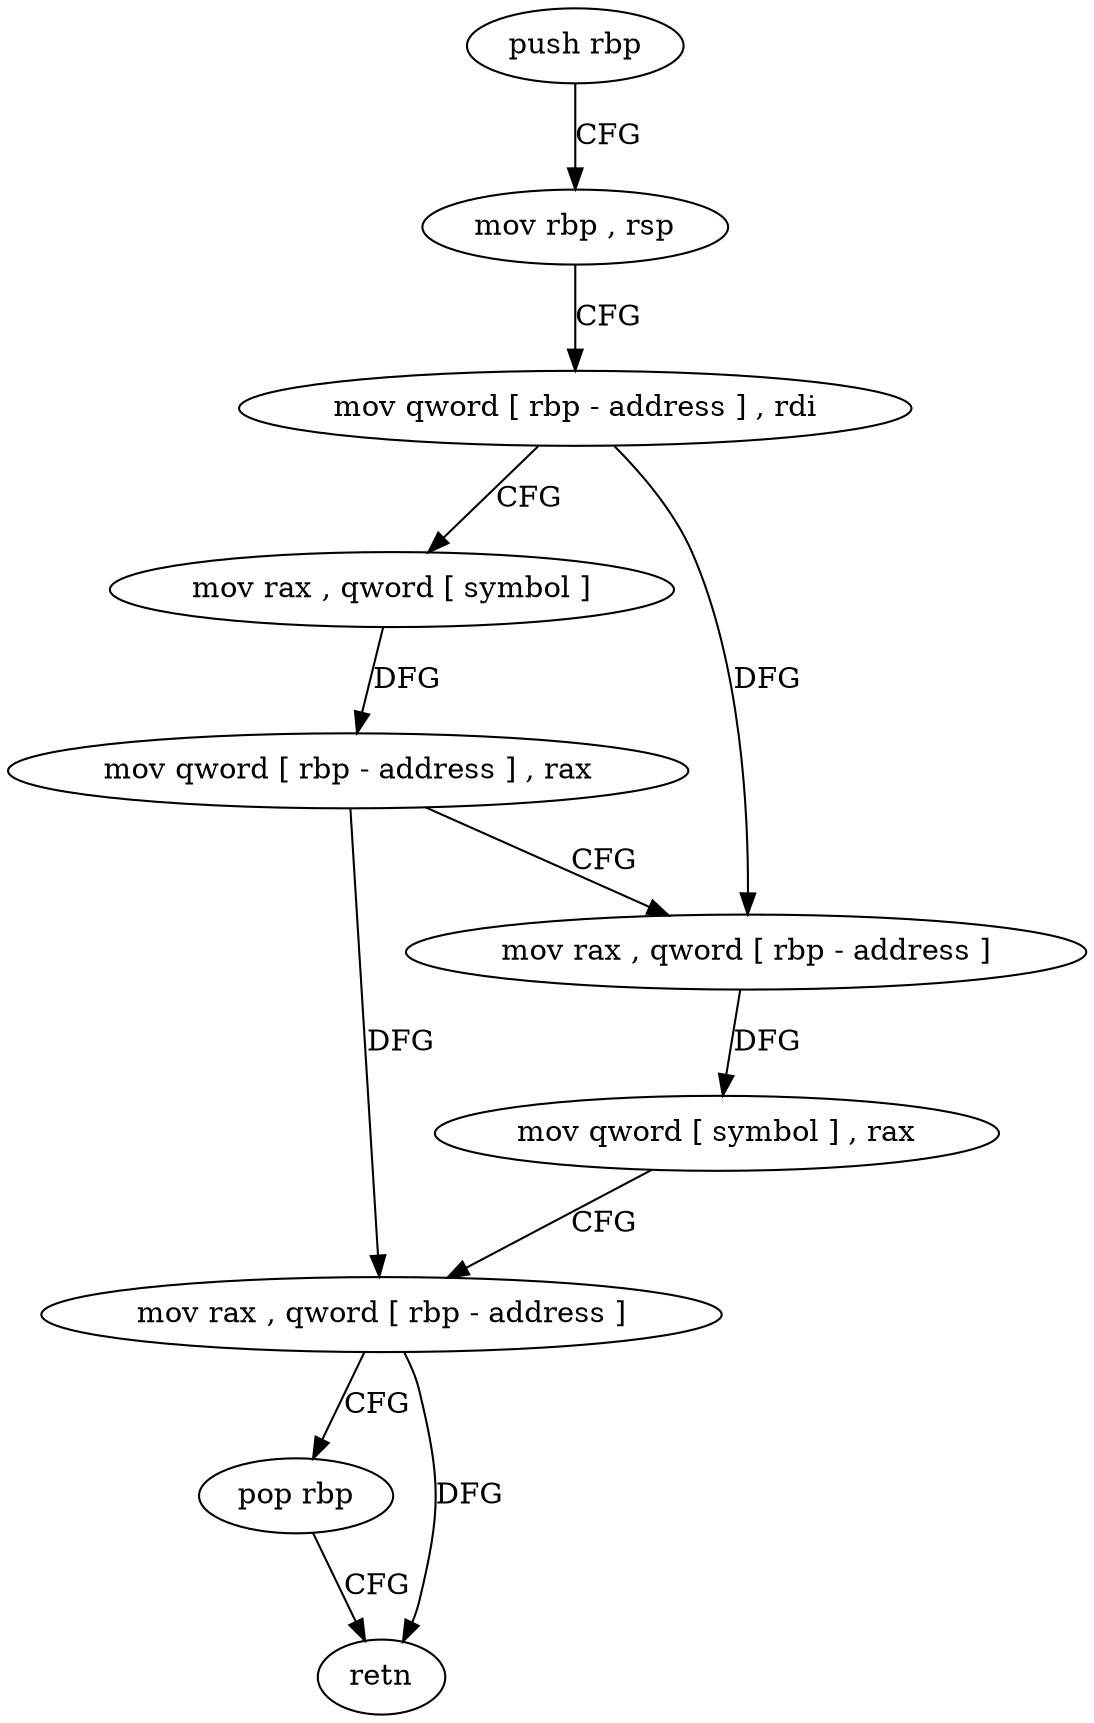 digraph "func" {
"4223600" [label = "push rbp" ]
"4223601" [label = "mov rbp , rsp" ]
"4223604" [label = "mov qword [ rbp - address ] , rdi" ]
"4223608" [label = "mov rax , qword [ symbol ]" ]
"4223616" [label = "mov qword [ rbp - address ] , rax" ]
"4223620" [label = "mov rax , qword [ rbp - address ]" ]
"4223624" [label = "mov qword [ symbol ] , rax" ]
"4223632" [label = "mov rax , qword [ rbp - address ]" ]
"4223636" [label = "pop rbp" ]
"4223637" [label = "retn" ]
"4223600" -> "4223601" [ label = "CFG" ]
"4223601" -> "4223604" [ label = "CFG" ]
"4223604" -> "4223608" [ label = "CFG" ]
"4223604" -> "4223620" [ label = "DFG" ]
"4223608" -> "4223616" [ label = "DFG" ]
"4223616" -> "4223620" [ label = "CFG" ]
"4223616" -> "4223632" [ label = "DFG" ]
"4223620" -> "4223624" [ label = "DFG" ]
"4223624" -> "4223632" [ label = "CFG" ]
"4223632" -> "4223636" [ label = "CFG" ]
"4223632" -> "4223637" [ label = "DFG" ]
"4223636" -> "4223637" [ label = "CFG" ]
}
